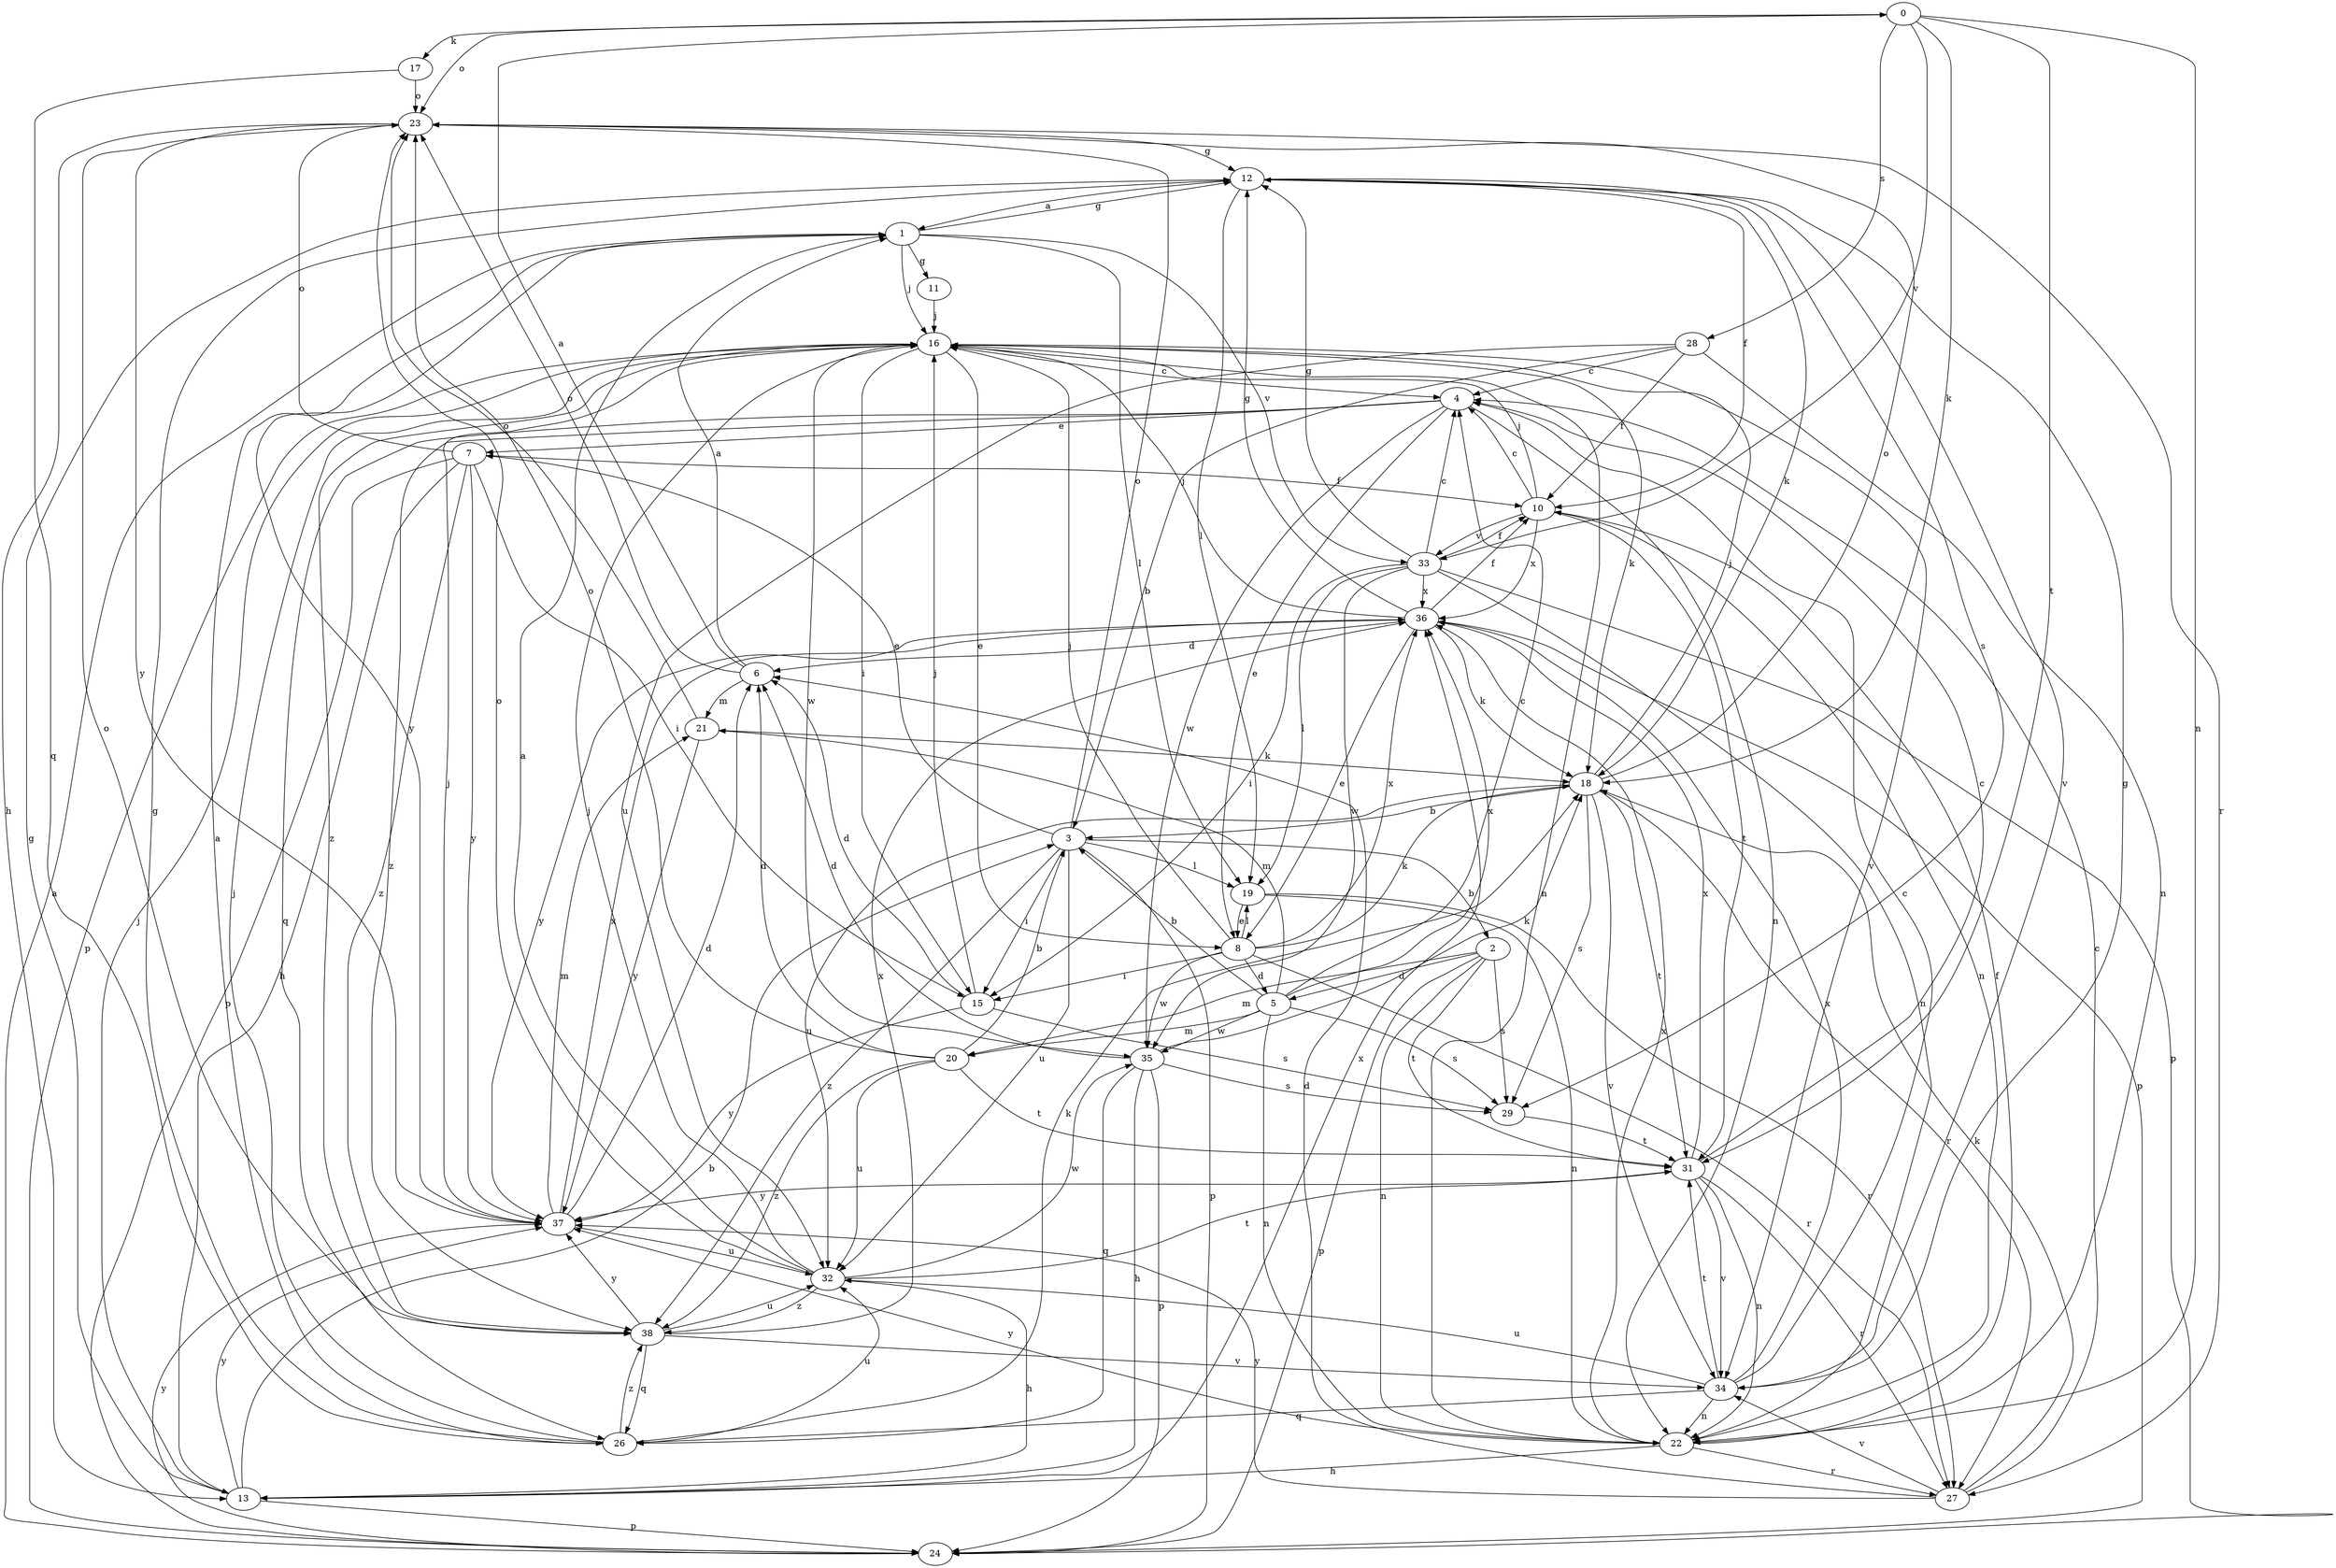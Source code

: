 strict digraph  {
0;
1;
2;
3;
4;
5;
6;
7;
8;
10;
11;
12;
13;
15;
16;
17;
18;
19;
20;
21;
22;
23;
24;
26;
27;
28;
29;
31;
32;
33;
34;
35;
36;
37;
38;
0 -> 17  [label=k];
0 -> 18  [label=k];
0 -> 22  [label=n];
0 -> 23  [label=o];
0 -> 28  [label=s];
0 -> 31  [label=t];
0 -> 33  [label=v];
1 -> 11  [label=g];
1 -> 12  [label=g];
1 -> 16  [label=j];
1 -> 19  [label=l];
1 -> 33  [label=v];
1 -> 37  [label=y];
2 -> 5  [label=d];
2 -> 20  [label=m];
2 -> 22  [label=n];
2 -> 24  [label=p];
2 -> 29  [label=s];
2 -> 31  [label=t];
3 -> 2  [label=b];
3 -> 7  [label=e];
3 -> 15  [label=i];
3 -> 19  [label=l];
3 -> 23  [label=o];
3 -> 24  [label=p];
3 -> 32  [label=u];
3 -> 38  [label=z];
4 -> 7  [label=e];
4 -> 8  [label=e];
4 -> 22  [label=n];
4 -> 26  [label=q];
4 -> 35  [label=w];
4 -> 38  [label=z];
5 -> 3  [label=b];
5 -> 4  [label=c];
5 -> 20  [label=m];
5 -> 21  [label=m];
5 -> 22  [label=n];
5 -> 29  [label=s];
5 -> 35  [label=w];
5 -> 36  [label=x];
6 -> 0  [label=a];
6 -> 1  [label=a];
6 -> 21  [label=m];
6 -> 23  [label=o];
7 -> 10  [label=f];
7 -> 13  [label=h];
7 -> 15  [label=i];
7 -> 23  [label=o];
7 -> 24  [label=p];
7 -> 37  [label=y];
7 -> 38  [label=z];
8 -> 5  [label=d];
8 -> 15  [label=i];
8 -> 16  [label=j];
8 -> 18  [label=k];
8 -> 19  [label=l];
8 -> 27  [label=r];
8 -> 35  [label=w];
8 -> 36  [label=x];
10 -> 4  [label=c];
10 -> 16  [label=j];
10 -> 22  [label=n];
10 -> 31  [label=t];
10 -> 33  [label=v];
10 -> 36  [label=x];
11 -> 16  [label=j];
12 -> 1  [label=a];
12 -> 10  [label=f];
12 -> 18  [label=k];
12 -> 19  [label=l];
12 -> 29  [label=s];
12 -> 34  [label=v];
13 -> 3  [label=b];
13 -> 12  [label=g];
13 -> 16  [label=j];
13 -> 24  [label=p];
13 -> 36  [label=x];
13 -> 37  [label=y];
15 -> 6  [label=d];
15 -> 16  [label=j];
15 -> 29  [label=s];
15 -> 37  [label=y];
16 -> 4  [label=c];
16 -> 8  [label=e];
16 -> 15  [label=i];
16 -> 18  [label=k];
16 -> 22  [label=n];
16 -> 24  [label=p];
16 -> 34  [label=v];
16 -> 35  [label=w];
16 -> 38  [label=z];
17 -> 23  [label=o];
17 -> 26  [label=q];
18 -> 3  [label=b];
18 -> 16  [label=j];
18 -> 23  [label=o];
18 -> 27  [label=r];
18 -> 29  [label=s];
18 -> 31  [label=t];
18 -> 32  [label=u];
18 -> 34  [label=v];
19 -> 8  [label=e];
19 -> 22  [label=n];
19 -> 27  [label=r];
20 -> 3  [label=b];
20 -> 6  [label=d];
20 -> 23  [label=o];
20 -> 31  [label=t];
20 -> 32  [label=u];
20 -> 38  [label=z];
21 -> 18  [label=k];
21 -> 23  [label=o];
21 -> 37  [label=y];
22 -> 10  [label=f];
22 -> 13  [label=h];
22 -> 27  [label=r];
22 -> 36  [label=x];
22 -> 37  [label=y];
23 -> 12  [label=g];
23 -> 13  [label=h];
23 -> 27  [label=r];
23 -> 37  [label=y];
24 -> 1  [label=a];
24 -> 37  [label=y];
26 -> 1  [label=a];
26 -> 12  [label=g];
26 -> 16  [label=j];
26 -> 18  [label=k];
26 -> 32  [label=u];
26 -> 38  [label=z];
27 -> 4  [label=c];
27 -> 6  [label=d];
27 -> 18  [label=k];
27 -> 34  [label=v];
27 -> 37  [label=y];
28 -> 3  [label=b];
28 -> 4  [label=c];
28 -> 10  [label=f];
28 -> 22  [label=n];
28 -> 32  [label=u];
29 -> 31  [label=t];
31 -> 4  [label=c];
31 -> 22  [label=n];
31 -> 27  [label=r];
31 -> 34  [label=v];
31 -> 36  [label=x];
31 -> 37  [label=y];
32 -> 1  [label=a];
32 -> 13  [label=h];
32 -> 16  [label=j];
32 -> 23  [label=o];
32 -> 31  [label=t];
32 -> 35  [label=w];
32 -> 38  [label=z];
33 -> 4  [label=c];
33 -> 10  [label=f];
33 -> 12  [label=g];
33 -> 15  [label=i];
33 -> 19  [label=l];
33 -> 22  [label=n];
33 -> 24  [label=p];
33 -> 35  [label=w];
33 -> 36  [label=x];
34 -> 4  [label=c];
34 -> 12  [label=g];
34 -> 22  [label=n];
34 -> 26  [label=q];
34 -> 31  [label=t];
34 -> 32  [label=u];
34 -> 36  [label=x];
35 -> 6  [label=d];
35 -> 13  [label=h];
35 -> 18  [label=k];
35 -> 24  [label=p];
35 -> 26  [label=q];
35 -> 29  [label=s];
36 -> 6  [label=d];
36 -> 8  [label=e];
36 -> 10  [label=f];
36 -> 12  [label=g];
36 -> 16  [label=j];
36 -> 18  [label=k];
36 -> 24  [label=p];
36 -> 37  [label=y];
37 -> 6  [label=d];
37 -> 16  [label=j];
37 -> 21  [label=m];
37 -> 32  [label=u];
37 -> 36  [label=x];
38 -> 23  [label=o];
38 -> 26  [label=q];
38 -> 32  [label=u];
38 -> 34  [label=v];
38 -> 36  [label=x];
38 -> 37  [label=y];
}
